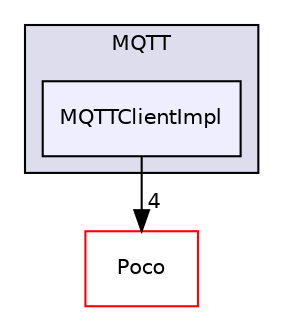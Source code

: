 digraph "AppFrameWork/include/IoT/MQTT/MQTTClientImpl" {
  compound=true
  node [ fontsize="10", fontname="Helvetica"];
  edge [ labelfontsize="10", labelfontname="Helvetica"];
  subgraph clusterdir_468a004ec102f9ac2b183e9715602ca3 {
    graph [ bgcolor="#ddddee", pencolor="black", label="MQTT" fontname="Helvetica", fontsize="10", URL="dir_468a004ec102f9ac2b183e9715602ca3.html"]
  dir_00eb905cb68b9ebc33d1f30aa5c6ca96 [shape=box, label="MQTTClientImpl", style="filled", fillcolor="#eeeeff", pencolor="black", URL="dir_00eb905cb68b9ebc33d1f30aa5c6ca96.html"];
  }
  dir_59c12342eddca02fbd00a40f57d0211b [shape=box label="Poco" fillcolor="white" style="filled" color="red" URL="dir_59c12342eddca02fbd00a40f57d0211b.html"];
  dir_00eb905cb68b9ebc33d1f30aa5c6ca96->dir_59c12342eddca02fbd00a40f57d0211b [headlabel="4", labeldistance=1.5 headhref="dir_000019_000025.html"];
}
